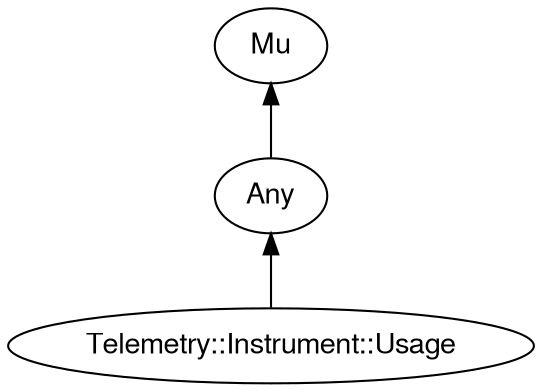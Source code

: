 digraph "perl6-type-graph" {
    rankdir=BT;
    splines=polyline;
    overlap=false; 
    // Types
    "Telemetry::Instrument::Usage" [color="#000000", fontcolor="#000000", href="/type/Telemetry::Instrument::Usage", fontname="FreeSans"];
    "Mu" [color="#000000", fontcolor="#000000", href="/type/Mu", fontname="FreeSans"];
    "Any" [color="#000000", fontcolor="#000000", href="/type/Any", fontname="FreeSans"];

    // Superclasses
    "Telemetry::Instrument::Usage" -> "Any" [color="#000000"];
    "Any" -> "Mu" [color="#000000"];

    // Roles
}
